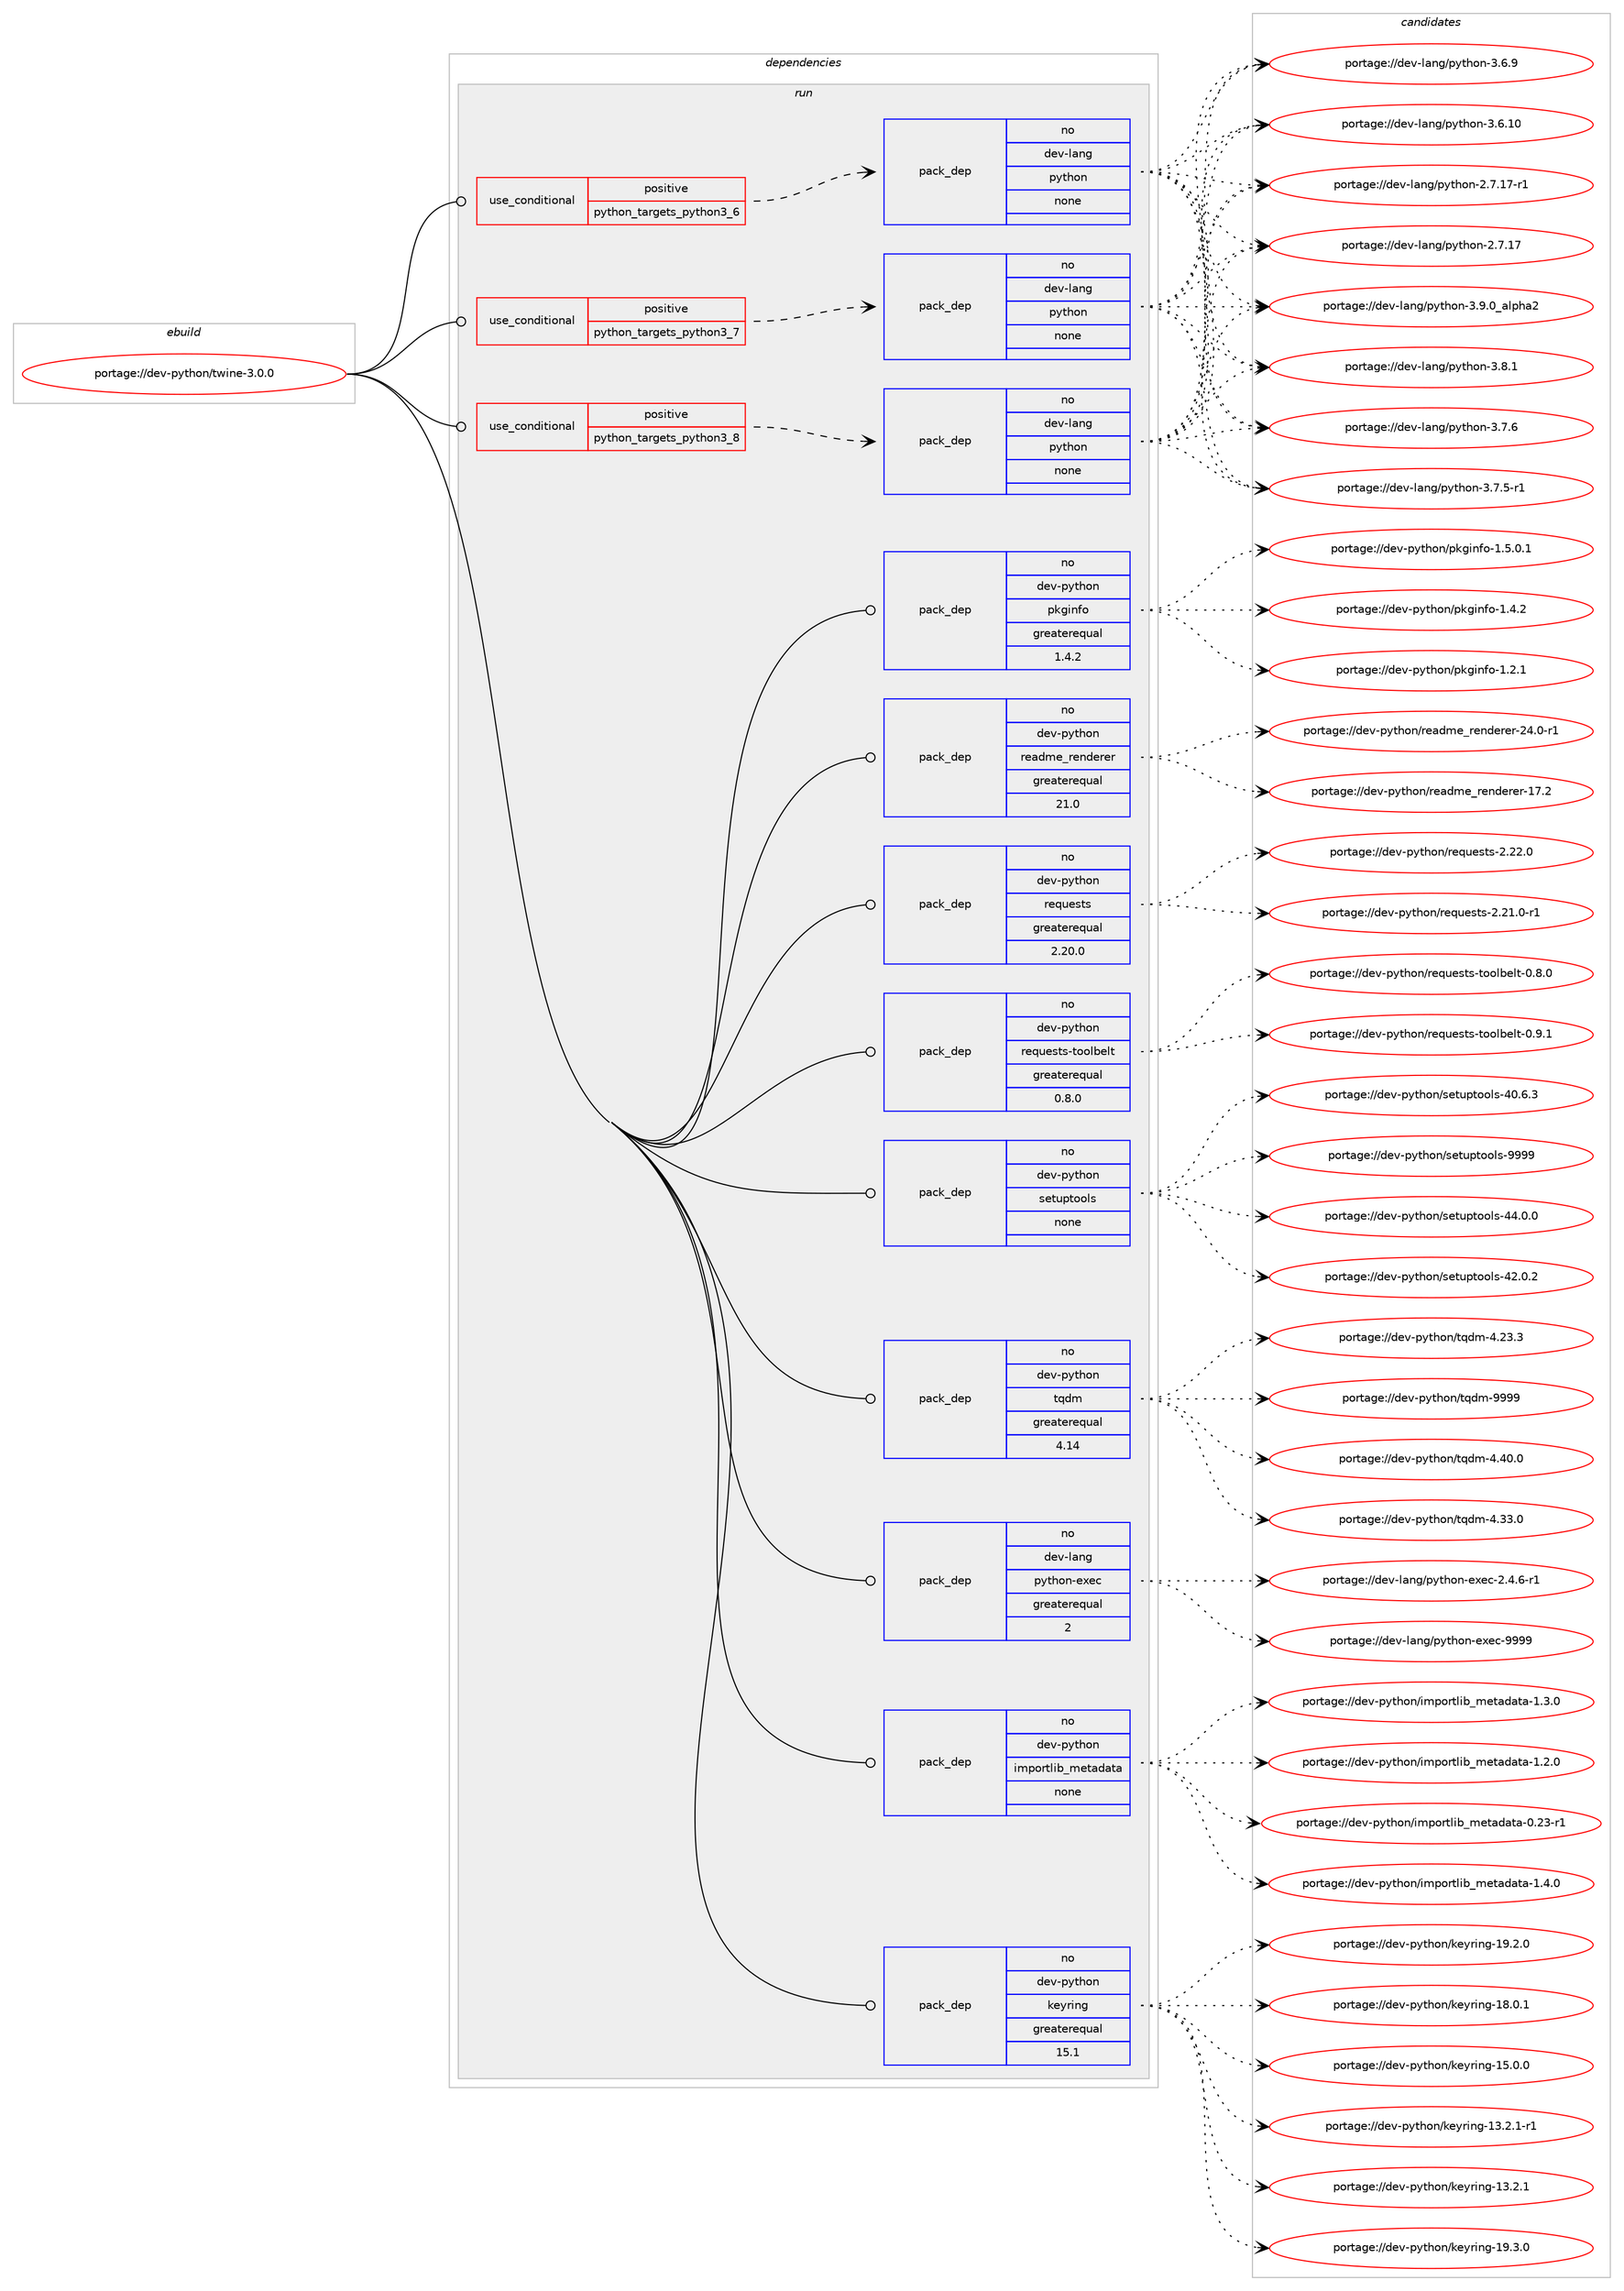 digraph prolog {

# *************
# Graph options
# *************

newrank=true;
concentrate=true;
compound=true;
graph [rankdir=LR,fontname=Helvetica,fontsize=10,ranksep=1.5];#, ranksep=2.5, nodesep=0.2];
edge  [arrowhead=vee];
node  [fontname=Helvetica,fontsize=10];

# **********
# The ebuild
# **********

subgraph cluster_leftcol {
color=gray;
label=<<i>ebuild</i>>;
id [label="portage://dev-python/twine-3.0.0", color=red, width=4, href="../dev-python/twine-3.0.0.svg"];
}

# ****************
# The dependencies
# ****************

subgraph cluster_midcol {
color=gray;
label=<<i>dependencies</i>>;
subgraph cluster_compile {
fillcolor="#eeeeee";
style=filled;
label=<<i>compile</i>>;
}
subgraph cluster_compileandrun {
fillcolor="#eeeeee";
style=filled;
label=<<i>compile and run</i>>;
}
subgraph cluster_run {
fillcolor="#eeeeee";
style=filled;
label=<<i>run</i>>;
subgraph cond104459 {
dependency420925 [label=<<TABLE BORDER="0" CELLBORDER="1" CELLSPACING="0" CELLPADDING="4"><TR><TD ROWSPAN="3" CELLPADDING="10">use_conditional</TD></TR><TR><TD>positive</TD></TR><TR><TD>python_targets_python3_6</TD></TR></TABLE>>, shape=none, color=red];
subgraph pack311569 {
dependency420926 [label=<<TABLE BORDER="0" CELLBORDER="1" CELLSPACING="0" CELLPADDING="4" WIDTH="220"><TR><TD ROWSPAN="6" CELLPADDING="30">pack_dep</TD></TR><TR><TD WIDTH="110">no</TD></TR><TR><TD>dev-lang</TD></TR><TR><TD>python</TD></TR><TR><TD>none</TD></TR><TR><TD></TD></TR></TABLE>>, shape=none, color=blue];
}
dependency420925:e -> dependency420926:w [weight=20,style="dashed",arrowhead="vee"];
}
id:e -> dependency420925:w [weight=20,style="solid",arrowhead="odot"];
subgraph cond104460 {
dependency420927 [label=<<TABLE BORDER="0" CELLBORDER="1" CELLSPACING="0" CELLPADDING="4"><TR><TD ROWSPAN="3" CELLPADDING="10">use_conditional</TD></TR><TR><TD>positive</TD></TR><TR><TD>python_targets_python3_7</TD></TR></TABLE>>, shape=none, color=red];
subgraph pack311570 {
dependency420928 [label=<<TABLE BORDER="0" CELLBORDER="1" CELLSPACING="0" CELLPADDING="4" WIDTH="220"><TR><TD ROWSPAN="6" CELLPADDING="30">pack_dep</TD></TR><TR><TD WIDTH="110">no</TD></TR><TR><TD>dev-lang</TD></TR><TR><TD>python</TD></TR><TR><TD>none</TD></TR><TR><TD></TD></TR></TABLE>>, shape=none, color=blue];
}
dependency420927:e -> dependency420928:w [weight=20,style="dashed",arrowhead="vee"];
}
id:e -> dependency420927:w [weight=20,style="solid",arrowhead="odot"];
subgraph cond104461 {
dependency420929 [label=<<TABLE BORDER="0" CELLBORDER="1" CELLSPACING="0" CELLPADDING="4"><TR><TD ROWSPAN="3" CELLPADDING="10">use_conditional</TD></TR><TR><TD>positive</TD></TR><TR><TD>python_targets_python3_8</TD></TR></TABLE>>, shape=none, color=red];
subgraph pack311571 {
dependency420930 [label=<<TABLE BORDER="0" CELLBORDER="1" CELLSPACING="0" CELLPADDING="4" WIDTH="220"><TR><TD ROWSPAN="6" CELLPADDING="30">pack_dep</TD></TR><TR><TD WIDTH="110">no</TD></TR><TR><TD>dev-lang</TD></TR><TR><TD>python</TD></TR><TR><TD>none</TD></TR><TR><TD></TD></TR></TABLE>>, shape=none, color=blue];
}
dependency420929:e -> dependency420930:w [weight=20,style="dashed",arrowhead="vee"];
}
id:e -> dependency420929:w [weight=20,style="solid",arrowhead="odot"];
subgraph pack311572 {
dependency420931 [label=<<TABLE BORDER="0" CELLBORDER="1" CELLSPACING="0" CELLPADDING="4" WIDTH="220"><TR><TD ROWSPAN="6" CELLPADDING="30">pack_dep</TD></TR><TR><TD WIDTH="110">no</TD></TR><TR><TD>dev-lang</TD></TR><TR><TD>python-exec</TD></TR><TR><TD>greaterequal</TD></TR><TR><TD>2</TD></TR></TABLE>>, shape=none, color=blue];
}
id:e -> dependency420931:w [weight=20,style="solid",arrowhead="odot"];
subgraph pack311573 {
dependency420932 [label=<<TABLE BORDER="0" CELLBORDER="1" CELLSPACING="0" CELLPADDING="4" WIDTH="220"><TR><TD ROWSPAN="6" CELLPADDING="30">pack_dep</TD></TR><TR><TD WIDTH="110">no</TD></TR><TR><TD>dev-python</TD></TR><TR><TD>importlib_metadata</TD></TR><TR><TD>none</TD></TR><TR><TD></TD></TR></TABLE>>, shape=none, color=blue];
}
id:e -> dependency420932:w [weight=20,style="solid",arrowhead="odot"];
subgraph pack311574 {
dependency420933 [label=<<TABLE BORDER="0" CELLBORDER="1" CELLSPACING="0" CELLPADDING="4" WIDTH="220"><TR><TD ROWSPAN="6" CELLPADDING="30">pack_dep</TD></TR><TR><TD WIDTH="110">no</TD></TR><TR><TD>dev-python</TD></TR><TR><TD>keyring</TD></TR><TR><TD>greaterequal</TD></TR><TR><TD>15.1</TD></TR></TABLE>>, shape=none, color=blue];
}
id:e -> dependency420933:w [weight=20,style="solid",arrowhead="odot"];
subgraph pack311575 {
dependency420934 [label=<<TABLE BORDER="0" CELLBORDER="1" CELLSPACING="0" CELLPADDING="4" WIDTH="220"><TR><TD ROWSPAN="6" CELLPADDING="30">pack_dep</TD></TR><TR><TD WIDTH="110">no</TD></TR><TR><TD>dev-python</TD></TR><TR><TD>pkginfo</TD></TR><TR><TD>greaterequal</TD></TR><TR><TD>1.4.2</TD></TR></TABLE>>, shape=none, color=blue];
}
id:e -> dependency420934:w [weight=20,style="solid",arrowhead="odot"];
subgraph pack311576 {
dependency420935 [label=<<TABLE BORDER="0" CELLBORDER="1" CELLSPACING="0" CELLPADDING="4" WIDTH="220"><TR><TD ROWSPAN="6" CELLPADDING="30">pack_dep</TD></TR><TR><TD WIDTH="110">no</TD></TR><TR><TD>dev-python</TD></TR><TR><TD>readme_renderer</TD></TR><TR><TD>greaterequal</TD></TR><TR><TD>21.0</TD></TR></TABLE>>, shape=none, color=blue];
}
id:e -> dependency420935:w [weight=20,style="solid",arrowhead="odot"];
subgraph pack311577 {
dependency420936 [label=<<TABLE BORDER="0" CELLBORDER="1" CELLSPACING="0" CELLPADDING="4" WIDTH="220"><TR><TD ROWSPAN="6" CELLPADDING="30">pack_dep</TD></TR><TR><TD WIDTH="110">no</TD></TR><TR><TD>dev-python</TD></TR><TR><TD>requests</TD></TR><TR><TD>greaterequal</TD></TR><TR><TD>2.20.0</TD></TR></TABLE>>, shape=none, color=blue];
}
id:e -> dependency420936:w [weight=20,style="solid",arrowhead="odot"];
subgraph pack311578 {
dependency420937 [label=<<TABLE BORDER="0" CELLBORDER="1" CELLSPACING="0" CELLPADDING="4" WIDTH="220"><TR><TD ROWSPAN="6" CELLPADDING="30">pack_dep</TD></TR><TR><TD WIDTH="110">no</TD></TR><TR><TD>dev-python</TD></TR><TR><TD>requests-toolbelt</TD></TR><TR><TD>greaterequal</TD></TR><TR><TD>0.8.0</TD></TR></TABLE>>, shape=none, color=blue];
}
id:e -> dependency420937:w [weight=20,style="solid",arrowhead="odot"];
subgraph pack311579 {
dependency420938 [label=<<TABLE BORDER="0" CELLBORDER="1" CELLSPACING="0" CELLPADDING="4" WIDTH="220"><TR><TD ROWSPAN="6" CELLPADDING="30">pack_dep</TD></TR><TR><TD WIDTH="110">no</TD></TR><TR><TD>dev-python</TD></TR><TR><TD>setuptools</TD></TR><TR><TD>none</TD></TR><TR><TD></TD></TR></TABLE>>, shape=none, color=blue];
}
id:e -> dependency420938:w [weight=20,style="solid",arrowhead="odot"];
subgraph pack311580 {
dependency420939 [label=<<TABLE BORDER="0" CELLBORDER="1" CELLSPACING="0" CELLPADDING="4" WIDTH="220"><TR><TD ROWSPAN="6" CELLPADDING="30">pack_dep</TD></TR><TR><TD WIDTH="110">no</TD></TR><TR><TD>dev-python</TD></TR><TR><TD>tqdm</TD></TR><TR><TD>greaterequal</TD></TR><TR><TD>4.14</TD></TR></TABLE>>, shape=none, color=blue];
}
id:e -> dependency420939:w [weight=20,style="solid",arrowhead="odot"];
}
}

# **************
# The candidates
# **************

subgraph cluster_choices {
rank=same;
color=gray;
label=<<i>candidates</i>>;

subgraph choice311569 {
color=black;
nodesep=1;
choice10010111845108971101034711212111610411111045514657464895971081121049750 [label="portage://dev-lang/python-3.9.0_alpha2", color=red, width=4,href="../dev-lang/python-3.9.0_alpha2.svg"];
choice100101118451089711010347112121116104111110455146564649 [label="portage://dev-lang/python-3.8.1", color=red, width=4,href="../dev-lang/python-3.8.1.svg"];
choice100101118451089711010347112121116104111110455146554654 [label="portage://dev-lang/python-3.7.6", color=red, width=4,href="../dev-lang/python-3.7.6.svg"];
choice1001011184510897110103471121211161041111104551465546534511449 [label="portage://dev-lang/python-3.7.5-r1", color=red, width=4,href="../dev-lang/python-3.7.5-r1.svg"];
choice100101118451089711010347112121116104111110455146544657 [label="portage://dev-lang/python-3.6.9", color=red, width=4,href="../dev-lang/python-3.6.9.svg"];
choice10010111845108971101034711212111610411111045514654464948 [label="portage://dev-lang/python-3.6.10", color=red, width=4,href="../dev-lang/python-3.6.10.svg"];
choice100101118451089711010347112121116104111110455046554649554511449 [label="portage://dev-lang/python-2.7.17-r1", color=red, width=4,href="../dev-lang/python-2.7.17-r1.svg"];
choice10010111845108971101034711212111610411111045504655464955 [label="portage://dev-lang/python-2.7.17", color=red, width=4,href="../dev-lang/python-2.7.17.svg"];
dependency420926:e -> choice10010111845108971101034711212111610411111045514657464895971081121049750:w [style=dotted,weight="100"];
dependency420926:e -> choice100101118451089711010347112121116104111110455146564649:w [style=dotted,weight="100"];
dependency420926:e -> choice100101118451089711010347112121116104111110455146554654:w [style=dotted,weight="100"];
dependency420926:e -> choice1001011184510897110103471121211161041111104551465546534511449:w [style=dotted,weight="100"];
dependency420926:e -> choice100101118451089711010347112121116104111110455146544657:w [style=dotted,weight="100"];
dependency420926:e -> choice10010111845108971101034711212111610411111045514654464948:w [style=dotted,weight="100"];
dependency420926:e -> choice100101118451089711010347112121116104111110455046554649554511449:w [style=dotted,weight="100"];
dependency420926:e -> choice10010111845108971101034711212111610411111045504655464955:w [style=dotted,weight="100"];
}
subgraph choice311570 {
color=black;
nodesep=1;
choice10010111845108971101034711212111610411111045514657464895971081121049750 [label="portage://dev-lang/python-3.9.0_alpha2", color=red, width=4,href="../dev-lang/python-3.9.0_alpha2.svg"];
choice100101118451089711010347112121116104111110455146564649 [label="portage://dev-lang/python-3.8.1", color=red, width=4,href="../dev-lang/python-3.8.1.svg"];
choice100101118451089711010347112121116104111110455146554654 [label="portage://dev-lang/python-3.7.6", color=red, width=4,href="../dev-lang/python-3.7.6.svg"];
choice1001011184510897110103471121211161041111104551465546534511449 [label="portage://dev-lang/python-3.7.5-r1", color=red, width=4,href="../dev-lang/python-3.7.5-r1.svg"];
choice100101118451089711010347112121116104111110455146544657 [label="portage://dev-lang/python-3.6.9", color=red, width=4,href="../dev-lang/python-3.6.9.svg"];
choice10010111845108971101034711212111610411111045514654464948 [label="portage://dev-lang/python-3.6.10", color=red, width=4,href="../dev-lang/python-3.6.10.svg"];
choice100101118451089711010347112121116104111110455046554649554511449 [label="portage://dev-lang/python-2.7.17-r1", color=red, width=4,href="../dev-lang/python-2.7.17-r1.svg"];
choice10010111845108971101034711212111610411111045504655464955 [label="portage://dev-lang/python-2.7.17", color=red, width=4,href="../dev-lang/python-2.7.17.svg"];
dependency420928:e -> choice10010111845108971101034711212111610411111045514657464895971081121049750:w [style=dotted,weight="100"];
dependency420928:e -> choice100101118451089711010347112121116104111110455146564649:w [style=dotted,weight="100"];
dependency420928:e -> choice100101118451089711010347112121116104111110455146554654:w [style=dotted,weight="100"];
dependency420928:e -> choice1001011184510897110103471121211161041111104551465546534511449:w [style=dotted,weight="100"];
dependency420928:e -> choice100101118451089711010347112121116104111110455146544657:w [style=dotted,weight="100"];
dependency420928:e -> choice10010111845108971101034711212111610411111045514654464948:w [style=dotted,weight="100"];
dependency420928:e -> choice100101118451089711010347112121116104111110455046554649554511449:w [style=dotted,weight="100"];
dependency420928:e -> choice10010111845108971101034711212111610411111045504655464955:w [style=dotted,weight="100"];
}
subgraph choice311571 {
color=black;
nodesep=1;
choice10010111845108971101034711212111610411111045514657464895971081121049750 [label="portage://dev-lang/python-3.9.0_alpha2", color=red, width=4,href="../dev-lang/python-3.9.0_alpha2.svg"];
choice100101118451089711010347112121116104111110455146564649 [label="portage://dev-lang/python-3.8.1", color=red, width=4,href="../dev-lang/python-3.8.1.svg"];
choice100101118451089711010347112121116104111110455146554654 [label="portage://dev-lang/python-3.7.6", color=red, width=4,href="../dev-lang/python-3.7.6.svg"];
choice1001011184510897110103471121211161041111104551465546534511449 [label="portage://dev-lang/python-3.7.5-r1", color=red, width=4,href="../dev-lang/python-3.7.5-r1.svg"];
choice100101118451089711010347112121116104111110455146544657 [label="portage://dev-lang/python-3.6.9", color=red, width=4,href="../dev-lang/python-3.6.9.svg"];
choice10010111845108971101034711212111610411111045514654464948 [label="portage://dev-lang/python-3.6.10", color=red, width=4,href="../dev-lang/python-3.6.10.svg"];
choice100101118451089711010347112121116104111110455046554649554511449 [label="portage://dev-lang/python-2.7.17-r1", color=red, width=4,href="../dev-lang/python-2.7.17-r1.svg"];
choice10010111845108971101034711212111610411111045504655464955 [label="portage://dev-lang/python-2.7.17", color=red, width=4,href="../dev-lang/python-2.7.17.svg"];
dependency420930:e -> choice10010111845108971101034711212111610411111045514657464895971081121049750:w [style=dotted,weight="100"];
dependency420930:e -> choice100101118451089711010347112121116104111110455146564649:w [style=dotted,weight="100"];
dependency420930:e -> choice100101118451089711010347112121116104111110455146554654:w [style=dotted,weight="100"];
dependency420930:e -> choice1001011184510897110103471121211161041111104551465546534511449:w [style=dotted,weight="100"];
dependency420930:e -> choice100101118451089711010347112121116104111110455146544657:w [style=dotted,weight="100"];
dependency420930:e -> choice10010111845108971101034711212111610411111045514654464948:w [style=dotted,weight="100"];
dependency420930:e -> choice100101118451089711010347112121116104111110455046554649554511449:w [style=dotted,weight="100"];
dependency420930:e -> choice10010111845108971101034711212111610411111045504655464955:w [style=dotted,weight="100"];
}
subgraph choice311572 {
color=black;
nodesep=1;
choice10010111845108971101034711212111610411111045101120101994557575757 [label="portage://dev-lang/python-exec-9999", color=red, width=4,href="../dev-lang/python-exec-9999.svg"];
choice10010111845108971101034711212111610411111045101120101994550465246544511449 [label="portage://dev-lang/python-exec-2.4.6-r1", color=red, width=4,href="../dev-lang/python-exec-2.4.6-r1.svg"];
dependency420931:e -> choice10010111845108971101034711212111610411111045101120101994557575757:w [style=dotted,weight="100"];
dependency420931:e -> choice10010111845108971101034711212111610411111045101120101994550465246544511449:w [style=dotted,weight="100"];
}
subgraph choice311573 {
color=black;
nodesep=1;
choice10010111845112121116104111110471051091121111141161081059895109101116971009711697454946524648 [label="portage://dev-python/importlib_metadata-1.4.0", color=red, width=4,href="../dev-python/importlib_metadata-1.4.0.svg"];
choice10010111845112121116104111110471051091121111141161081059895109101116971009711697454946514648 [label="portage://dev-python/importlib_metadata-1.3.0", color=red, width=4,href="../dev-python/importlib_metadata-1.3.0.svg"];
choice10010111845112121116104111110471051091121111141161081059895109101116971009711697454946504648 [label="portage://dev-python/importlib_metadata-1.2.0", color=red, width=4,href="../dev-python/importlib_metadata-1.2.0.svg"];
choice1001011184511212111610411111047105109112111114116108105989510910111697100971169745484650514511449 [label="portage://dev-python/importlib_metadata-0.23-r1", color=red, width=4,href="../dev-python/importlib_metadata-0.23-r1.svg"];
dependency420932:e -> choice10010111845112121116104111110471051091121111141161081059895109101116971009711697454946524648:w [style=dotted,weight="100"];
dependency420932:e -> choice10010111845112121116104111110471051091121111141161081059895109101116971009711697454946514648:w [style=dotted,weight="100"];
dependency420932:e -> choice10010111845112121116104111110471051091121111141161081059895109101116971009711697454946504648:w [style=dotted,weight="100"];
dependency420932:e -> choice1001011184511212111610411111047105109112111114116108105989510910111697100971169745484650514511449:w [style=dotted,weight="100"];
}
subgraph choice311574 {
color=black;
nodesep=1;
choice100101118451121211161041111104710710112111410511010345495746514648 [label="portage://dev-python/keyring-19.3.0", color=red, width=4,href="../dev-python/keyring-19.3.0.svg"];
choice100101118451121211161041111104710710112111410511010345495746504648 [label="portage://dev-python/keyring-19.2.0", color=red, width=4,href="../dev-python/keyring-19.2.0.svg"];
choice100101118451121211161041111104710710112111410511010345495646484649 [label="portage://dev-python/keyring-18.0.1", color=red, width=4,href="../dev-python/keyring-18.0.1.svg"];
choice100101118451121211161041111104710710112111410511010345495346484648 [label="portage://dev-python/keyring-15.0.0", color=red, width=4,href="../dev-python/keyring-15.0.0.svg"];
choice1001011184511212111610411111047107101121114105110103454951465046494511449 [label="portage://dev-python/keyring-13.2.1-r1", color=red, width=4,href="../dev-python/keyring-13.2.1-r1.svg"];
choice100101118451121211161041111104710710112111410511010345495146504649 [label="portage://dev-python/keyring-13.2.1", color=red, width=4,href="../dev-python/keyring-13.2.1.svg"];
dependency420933:e -> choice100101118451121211161041111104710710112111410511010345495746514648:w [style=dotted,weight="100"];
dependency420933:e -> choice100101118451121211161041111104710710112111410511010345495746504648:w [style=dotted,weight="100"];
dependency420933:e -> choice100101118451121211161041111104710710112111410511010345495646484649:w [style=dotted,weight="100"];
dependency420933:e -> choice100101118451121211161041111104710710112111410511010345495346484648:w [style=dotted,weight="100"];
dependency420933:e -> choice1001011184511212111610411111047107101121114105110103454951465046494511449:w [style=dotted,weight="100"];
dependency420933:e -> choice100101118451121211161041111104710710112111410511010345495146504649:w [style=dotted,weight="100"];
}
subgraph choice311575 {
color=black;
nodesep=1;
choice10010111845112121116104111110471121071031051101021114549465346484649 [label="portage://dev-python/pkginfo-1.5.0.1", color=red, width=4,href="../dev-python/pkginfo-1.5.0.1.svg"];
choice1001011184511212111610411111047112107103105110102111454946524650 [label="portage://dev-python/pkginfo-1.4.2", color=red, width=4,href="../dev-python/pkginfo-1.4.2.svg"];
choice1001011184511212111610411111047112107103105110102111454946504649 [label="portage://dev-python/pkginfo-1.2.1", color=red, width=4,href="../dev-python/pkginfo-1.2.1.svg"];
dependency420934:e -> choice10010111845112121116104111110471121071031051101021114549465346484649:w [style=dotted,weight="100"];
dependency420934:e -> choice1001011184511212111610411111047112107103105110102111454946524650:w [style=dotted,weight="100"];
dependency420934:e -> choice1001011184511212111610411111047112107103105110102111454946504649:w [style=dotted,weight="100"];
}
subgraph choice311576 {
color=black;
nodesep=1;
choice1001011184511212111610411111047114101971001091019511410111010010111410111445505246484511449 [label="portage://dev-python/readme_renderer-24.0-r1", color=red, width=4,href="../dev-python/readme_renderer-24.0-r1.svg"];
choice100101118451121211161041111104711410197100109101951141011101001011141011144549554650 [label="portage://dev-python/readme_renderer-17.2", color=red, width=4,href="../dev-python/readme_renderer-17.2.svg"];
dependency420935:e -> choice1001011184511212111610411111047114101971001091019511410111010010111410111445505246484511449:w [style=dotted,weight="100"];
dependency420935:e -> choice100101118451121211161041111104711410197100109101951141011101001011141011144549554650:w [style=dotted,weight="100"];
}
subgraph choice311577 {
color=black;
nodesep=1;
choice100101118451121211161041111104711410111311710111511611545504650504648 [label="portage://dev-python/requests-2.22.0", color=red, width=4,href="../dev-python/requests-2.22.0.svg"];
choice1001011184511212111610411111047114101113117101115116115455046504946484511449 [label="portage://dev-python/requests-2.21.0-r1", color=red, width=4,href="../dev-python/requests-2.21.0-r1.svg"];
dependency420936:e -> choice100101118451121211161041111104711410111311710111511611545504650504648:w [style=dotted,weight="100"];
dependency420936:e -> choice1001011184511212111610411111047114101113117101115116115455046504946484511449:w [style=dotted,weight="100"];
}
subgraph choice311578 {
color=black;
nodesep=1;
choice10010111845112121116104111110471141011131171011151161154511611111110898101108116454846574649 [label="portage://dev-python/requests-toolbelt-0.9.1", color=red, width=4,href="../dev-python/requests-toolbelt-0.9.1.svg"];
choice10010111845112121116104111110471141011131171011151161154511611111110898101108116454846564648 [label="portage://dev-python/requests-toolbelt-0.8.0", color=red, width=4,href="../dev-python/requests-toolbelt-0.8.0.svg"];
dependency420937:e -> choice10010111845112121116104111110471141011131171011151161154511611111110898101108116454846574649:w [style=dotted,weight="100"];
dependency420937:e -> choice10010111845112121116104111110471141011131171011151161154511611111110898101108116454846564648:w [style=dotted,weight="100"];
}
subgraph choice311579 {
color=black;
nodesep=1;
choice10010111845112121116104111110471151011161171121161111111081154557575757 [label="portage://dev-python/setuptools-9999", color=red, width=4,href="../dev-python/setuptools-9999.svg"];
choice100101118451121211161041111104711510111611711211611111110811545525246484648 [label="portage://dev-python/setuptools-44.0.0", color=red, width=4,href="../dev-python/setuptools-44.0.0.svg"];
choice100101118451121211161041111104711510111611711211611111110811545525046484650 [label="portage://dev-python/setuptools-42.0.2", color=red, width=4,href="../dev-python/setuptools-42.0.2.svg"];
choice100101118451121211161041111104711510111611711211611111110811545524846544651 [label="portage://dev-python/setuptools-40.6.3", color=red, width=4,href="../dev-python/setuptools-40.6.3.svg"];
dependency420938:e -> choice10010111845112121116104111110471151011161171121161111111081154557575757:w [style=dotted,weight="100"];
dependency420938:e -> choice100101118451121211161041111104711510111611711211611111110811545525246484648:w [style=dotted,weight="100"];
dependency420938:e -> choice100101118451121211161041111104711510111611711211611111110811545525046484650:w [style=dotted,weight="100"];
dependency420938:e -> choice100101118451121211161041111104711510111611711211611111110811545524846544651:w [style=dotted,weight="100"];
}
subgraph choice311580 {
color=black;
nodesep=1;
choice10010111845112121116104111110471161131001094557575757 [label="portage://dev-python/tqdm-9999", color=red, width=4,href="../dev-python/tqdm-9999.svg"];
choice100101118451121211161041111104711611310010945524652484648 [label="portage://dev-python/tqdm-4.40.0", color=red, width=4,href="../dev-python/tqdm-4.40.0.svg"];
choice100101118451121211161041111104711611310010945524651514648 [label="portage://dev-python/tqdm-4.33.0", color=red, width=4,href="../dev-python/tqdm-4.33.0.svg"];
choice100101118451121211161041111104711611310010945524650514651 [label="portage://dev-python/tqdm-4.23.3", color=red, width=4,href="../dev-python/tqdm-4.23.3.svg"];
dependency420939:e -> choice10010111845112121116104111110471161131001094557575757:w [style=dotted,weight="100"];
dependency420939:e -> choice100101118451121211161041111104711611310010945524652484648:w [style=dotted,weight="100"];
dependency420939:e -> choice100101118451121211161041111104711611310010945524651514648:w [style=dotted,weight="100"];
dependency420939:e -> choice100101118451121211161041111104711611310010945524650514651:w [style=dotted,weight="100"];
}
}

}
